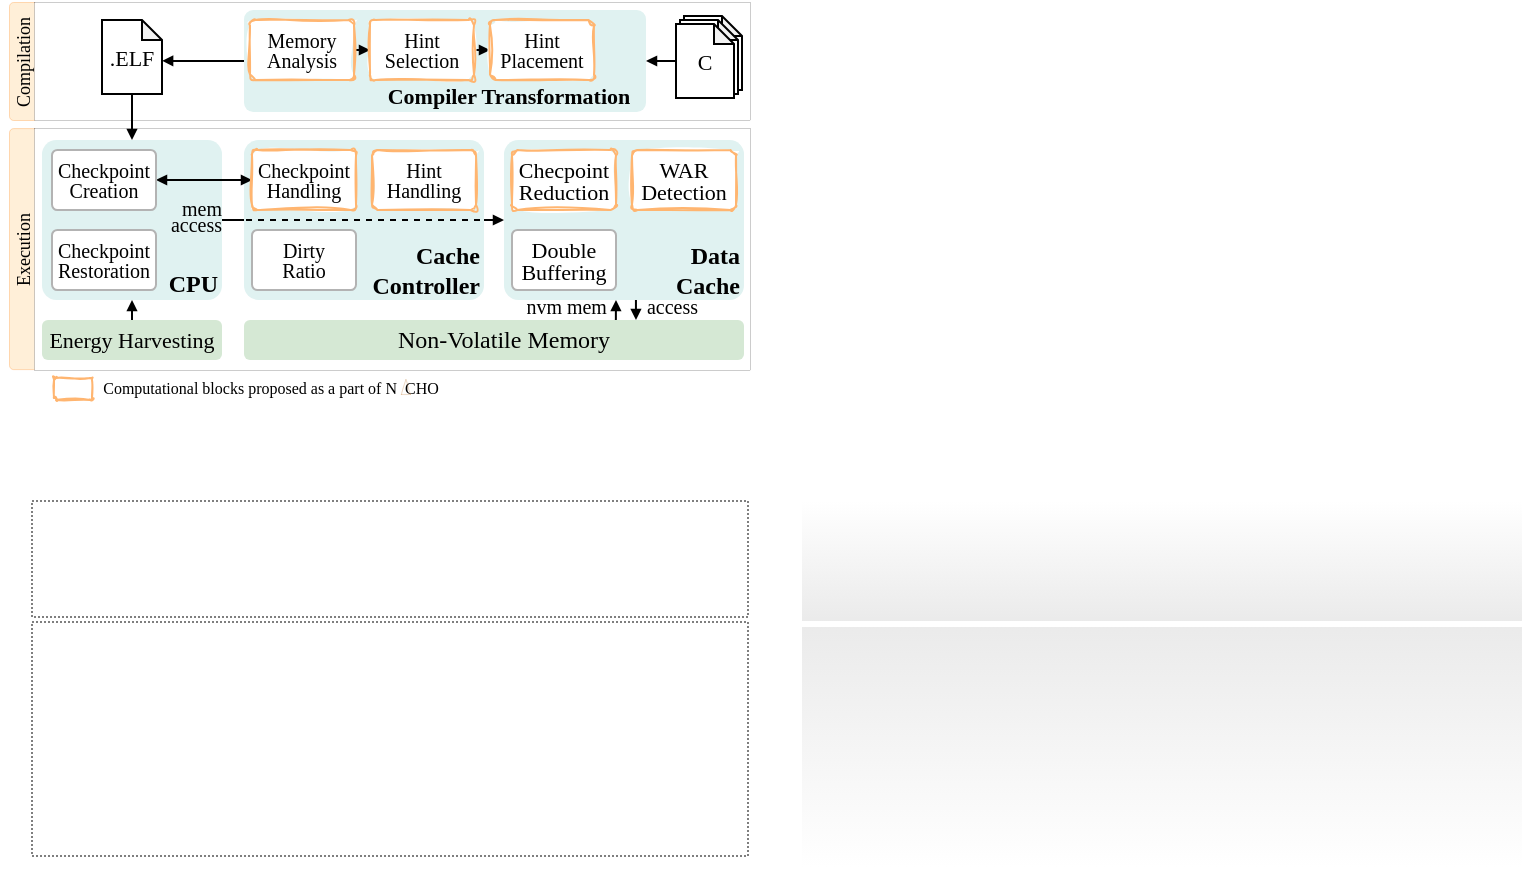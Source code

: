 <mxfile version="19.0.3" type="device"><diagram id="oCWw36TOUuiJYgL5nSwD" name="Page-1"><mxGraphModel dx="71" dy="45" grid="1" gridSize="10" guides="1" tooltips="1" connect="1" arrows="1" fold="1" page="0" pageScale="1" pageWidth="827" pageHeight="1169" math="0" shadow="0"><root><mxCell id="0"/><mxCell id="1" parent="0"/><mxCell id="vWi6K-SwpbCYCw1YOBsL-49" value="&lt;font style=&quot;&quot;&gt;&lt;font style=&quot;font-size: 9px;&quot;&gt;Execution&lt;/font&gt;&lt;br&gt;&lt;/font&gt;" style="rounded=1;whiteSpace=wrap;html=1;glass=0;labelBackgroundColor=none;fontFamily=Linux Biolinum;fontSource=https%3A%2F%2Ffonts.googleapis.com%2Fcss%3Ffamily%3DLinux%2BBiolinum;fontSize=15;strokeColor=#FFB570;strokeWidth=0.5;fillColor=#FFE0B2;align=center;spacingLeft=-1;spacingBottom=0;spacingTop=-5;perimeterSpacing=0;sketch=0;rotation=-90;shadow=0;opacity=50;" vertex="1" parent="1"><mxGeometry x="130.25" y="282.3" width="120.5" height="14" as="geometry"/></mxCell><mxCell id="vWi6K-SwpbCYCw1YOBsL-47" value="&amp;nbsp;" style="rounded=0;whiteSpace=wrap;html=1;fillColor=default;strokeWidth=0.1;strokeColor=#000000;sketch=0;" vertex="1" parent="1"><mxGeometry x="196" y="229" width="358" height="121" as="geometry"/></mxCell><mxCell id="vWi6K-SwpbCYCw1YOBsL-45" value="&lt;font style=&quot;&quot;&gt;&lt;font style=&quot;font-size: 9px;&quot;&gt;Compilation&lt;/font&gt;&lt;br&gt;&lt;/font&gt;" style="rounded=1;whiteSpace=wrap;html=1;glass=0;labelBackgroundColor=none;fontFamily=Linux Biolinum;fontSource=https%3A%2F%2Ffonts.googleapis.com%2Fcss%3Ffamily%3DLinux%2BBiolinum;fontSize=15;strokeColor=#FFB570;strokeWidth=0.5;fillColor=#FFE0B2;align=center;spacingLeft=-1;spacingBottom=0;spacingTop=-5;perimeterSpacing=0;sketch=0;rotation=-90;shadow=0;opacity=50;" vertex="1" parent="1"><mxGeometry x="161" y="188.5" width="59" height="14" as="geometry"/></mxCell><mxCell id="vWi6K-SwpbCYCw1YOBsL-44" value="&amp;nbsp;" style="rounded=0;whiteSpace=wrap;html=1;fillColor=default;strokeWidth=0.1;strokeColor=#000000;sketch=0;" vertex="1" parent="1"><mxGeometry x="196" y="166" width="358" height="59" as="geometry"/></mxCell><mxCell id="ErdKs6_tMDQTG8oeJ5PI-47" value="" style="rounded=0;whiteSpace=wrap;html=1;strokeColor=none;fillColor=default;gradientColor=#CCCCCC;opacity=40;rotation=-180;glass=0;sketch=0;shadow=0;" parent="1" vertex="1"><mxGeometry x="580" y="478.5" width="360" height="120" as="geometry"/></mxCell><mxCell id="ErdKs6_tMDQTG8oeJ5PI-46" value="" style="rounded=0;whiteSpace=wrap;html=1;strokeColor=none;fillColor=default;gradientColor=#CCCCCC;opacity=40;glass=0;sketch=0;shadow=0;" parent="1" vertex="1"><mxGeometry x="580" y="415.5" width="360" height="60" as="geometry"/></mxCell><mxCell id="2" value="" style="endArrow=none;html=1;rounded=0;fontFamily=Linux Biolinum;fontSource=https%3A%2F%2Ffonts.googleapis.com%2Fcss%3Ffamily%3DLinux%2BBiolinum;fontSize=11;startSize=3;endSize=3;exitX=0.75;exitY=0;exitDx=0;exitDy=0;endFill=0;startArrow=block;startFill=1;jumpSize=6;" parent="1" edge="1"><mxGeometry width="50" height="50" relative="1" as="geometry"><mxPoint x="497" y="325" as="sourcePoint"/><mxPoint x="496.96" y="315" as="targetPoint"/></mxGeometry></mxCell><mxCell id="3" value="" style="endArrow=block;html=1;rounded=0;fontFamily=Linux Biolinum;fontSource=https%3A%2F%2Ffonts.googleapis.com%2Fcss%3Ffamily%3DLinux%2BBiolinum;fontSize=11;startSize=3;endSize=3;exitX=0.692;exitY=0;exitDx=0;exitDy=0;exitPerimeter=0;endFill=1;jumpSize=6;" parent="1" edge="1"><mxGeometry width="50" height="50" relative="1" as="geometry"><mxPoint x="486.92" y="325" as="sourcePoint"/><mxPoint x="487" y="315" as="targetPoint"/></mxGeometry></mxCell><mxCell id="4" value="" style="rounded=0;whiteSpace=wrap;html=1;labelBackgroundColor=none;labelBorderColor=none;fontFamily=Linux Biolinum;fontSource=https%3A%2F%2Ffonts.googleapis.com%2Fcss%3Ffamily%3DLinux%2BBiolinum;fontSize=11;strokeColor=default;fillColor=none;dashed=1;dashPattern=1 1;opacity=50;" parent="1" vertex="1"><mxGeometry x="195" y="476" width="358" height="117" as="geometry"/></mxCell><mxCell id="5" value="" style="rounded=0;whiteSpace=wrap;html=1;labelBackgroundColor=none;labelBorderColor=none;fontFamily=Linux Biolinum;fontSource=https%3A%2F%2Ffonts.googleapis.com%2Fcss%3Ffamily%3DLinux%2BBiolinum;fontSize=11;strokeColor=default;fillColor=none;dashed=1;dashPattern=1 1;opacity=50;" parent="1" vertex="1"><mxGeometry x="195" y="415.5" width="358" height="58" as="geometry"/></mxCell><mxCell id="6" value="" style="endArrow=block;startArrow=none;html=1;rounded=0;fontFamily=Linux Biolinum;fontSource=https%3A%2F%2Ffonts.googleapis.com%2Fcss%3Ffamily%3DLinux%2BBiolinum;fontSize=10;endFill=1;startFill=0;startSize=3;endSize=3;jumpSize=6;" parent="1" edge="1"><mxGeometry width="50" height="50" relative="1" as="geometry"><mxPoint x="261" y="275" as="sourcePoint"/><mxPoint x="431" y="275" as="targetPoint"/></mxGeometry></mxCell><mxCell id="7" value="" style="rounded=1;whiteSpace=wrap;html=1;fontFamily=Linux Biolinum;fontSource=https%3A%2F%2Ffonts.googleapis.com%2Fcss%3Ffamily%3DLinux%2BBiolinum;fontSize=23;fillColor=#E0F2F1;strokeColor=none;arcSize=9;sketch=0;fillStyle=auto;shadow=0;" parent="1" vertex="1"><mxGeometry x="431" y="235" width="120" height="80" as="geometry"/></mxCell><mxCell id="8" value="" style="rounded=1;whiteSpace=wrap;html=1;fontFamily=Linux Biolinum;fontSource=https%3A%2F%2Ffonts.googleapis.com%2Fcss%3Ffamily%3DLinux%2BBiolinum;fontSize=23;fillColor=#D5E8D4;strokeColor=none;" parent="1" vertex="1"><mxGeometry x="301" y="325" width="250" height="20" as="geometry"/></mxCell><mxCell id="9" style="edgeStyle=orthogonalEdgeStyle;rounded=0;orthogonalLoop=1;jettySize=auto;html=1;exitX=0;exitY=0.5;exitDx=0;exitDy=0;fontFamily=Linux Biolinum;fontSource=https%3A%2F%2Ffonts.googleapis.com%2Fcss%3Ffamily%3DLinux%2BBiolinum;fontSize=11;startArrow=none;startFill=0;endArrow=block;endFill=1;startSize=3;endSize=3;entryX=1.002;entryY=0.552;entryDx=0;entryDy=0;entryPerimeter=0;jumpSize=6;" parent="1" source="10" target="34" edge="1"><mxGeometry relative="1" as="geometry"><mxPoint x="251" y="195.632" as="targetPoint"/></mxGeometry></mxCell><mxCell id="10" value="" style="rounded=1;whiteSpace=wrap;html=1;fontFamily=Linux Biolinum;fontSource=https%3A%2F%2Ffonts.googleapis.com%2Fcss%3Ffamily%3DLinux%2BBiolinum;fontSize=23;fillColor=#E0F2F1;strokeColor=none;arcSize=9;sketch=0;fillStyle=auto;shadow=0;" parent="1" vertex="1"><mxGeometry x="301" y="170" width="201" height="51" as="geometry"/></mxCell><mxCell id="11" value="" style="rounded=1;whiteSpace=wrap;html=1;fontFamily=Linux Biolinum;fontSource=https%3A%2F%2Ffonts.googleapis.com%2Fcss%3Ffamily%3DLinux%2BBiolinum;fontSize=23;fillColor=#E0F2F1;strokeColor=none;arcSize=9;sketch=0;fillStyle=auto;shadow=0;" parent="1" vertex="1"><mxGeometry x="200" y="235" width="90" height="80" as="geometry"/></mxCell><mxCell id="12" style="edgeStyle=orthogonalEdgeStyle;rounded=0;orthogonalLoop=1;jettySize=auto;html=1;exitX=0.5;exitY=0;exitDx=0;exitDy=0;entryX=0.5;entryY=1;entryDx=0;entryDy=0;fontFamily=Linux Biolinum;fontSource=https%3A%2F%2Ffonts.googleapis.com%2Fcss%3Ffamily%3DLinux%2BBiolinum;fontSize=11;startArrow=none;startFill=0;endArrow=block;endFill=1;startSize=3;endSize=3;jumpSize=6;" parent="1" source="13" target="11" edge="1"><mxGeometry relative="1" as="geometry"/></mxCell><mxCell id="13" value="Energy Harvesting" style="rounded=1;whiteSpace=wrap;html=1;fontFamily=Linux Biolinum;fontSource=https%3A%2F%2Ffonts.googleapis.com%2Fcss%3Ffamily%3DLinux%2BBiolinum;fontSize=11;fillColor=#D5E8D4;strokeColor=none;rotation=0;" parent="1" vertex="1"><mxGeometry x="200" y="325" width="90" height="20" as="geometry"/></mxCell><mxCell id="14" value="" style="rounded=1;whiteSpace=wrap;html=1;fontFamily=Linux Biolinum;fontSource=https%3A%2F%2Ffonts.googleapis.com%2Fcss%3Ffamily%3DLinux%2BBiolinum;fontSize=21;fillColor=#E0F2F1;strokeColor=none;arcSize=9;sketch=0;fillStyle=auto;shadow=0;" parent="1" vertex="1"><mxGeometry x="301" y="235" width="120" height="80" as="geometry"/></mxCell><mxCell id="15" value="&lt;p style=&quot;line-height: 0.8;&quot;&gt;mem&lt;br&gt;access&lt;/p&gt;" style="text;html=1;strokeColor=none;fillColor=none;align=right;verticalAlign=middle;whiteSpace=wrap;rounded=0;fontFamily=Linux Biolinum;fontSource=https%3A%2F%2Ffonts.googleapis.com%2Fcss%3Ffamily%3DLinux%2BBiolinum;fontSize=10;labelBackgroundColor=none;labelBorderColor=none;" parent="1" vertex="1"><mxGeometry x="260.5" y="265" width="30.5" height="15" as="geometry"/></mxCell><mxCell id="17" value="&lt;p style=&quot;line-height: 1;&quot;&gt;WAR Detection&lt;/p&gt;" style="rounded=1;whiteSpace=wrap;html=1;fontFamily=Linux Biolinum;fontSource=https%3A%2F%2Ffonts.googleapis.com%2Fcss%3Ffamily%3DLinux%2BBiolinum;fontSize=11;spacing=2;strokeColor=#FFB570;arcSize=9;sketch=1;fillStyle=solid;" parent="1" vertex="1"><mxGeometry x="495" y="240" width="52" height="30" as="geometry"/></mxCell><mxCell id="18" value="&lt;b style=&quot;font-size: 12px;&quot;&gt;Data Cache&lt;/b&gt;" style="text;html=1;strokeColor=none;fillColor=none;align=right;verticalAlign=middle;whiteSpace=wrap;rounded=0;dashed=1;dashPattern=1 1;labelBackgroundColor=none;labelBorderColor=none;fontFamily=Linux Biolinum;fontSource=https%3A%2F%2Ffonts.googleapis.com%2Fcss%3Ffamily%3DLinux%2BBiolinum;fontSize=12;opacity=50;" parent="1" vertex="1"><mxGeometry x="504" y="285" width="47" height="30" as="geometry"/></mxCell><mxCell id="19" value="&lt;p style=&quot;line-height: 1;&quot;&gt;Checpoint Reduction&lt;/p&gt;" style="rounded=1;whiteSpace=wrap;html=1;fontFamily=Linux Biolinum;fontSource=https%3A%2F%2Ffonts.googleapis.com%2Fcss%3Ffamily%3DLinux%2BBiolinum;fontSize=11;spacing=2;strokeColor=#FFB570;arcSize=9;sketch=1;fillStyle=solid;" parent="1" vertex="1"><mxGeometry x="435" y="240" width="52" height="30" as="geometry"/></mxCell><mxCell id="20" value="&lt;b style=&quot;font-size: 12px; line-height: 1.2;&quot;&gt;Cache&lt;br style=&quot;font-size: 12px;&quot;&gt;Controller&lt;/b&gt;" style="text;html=1;strokeColor=none;fillColor=none;align=right;verticalAlign=middle;whiteSpace=wrap;rounded=0;dashed=1;dashPattern=1 1;labelBackgroundColor=none;labelBorderColor=none;fontFamily=Linux Biolinum;fontSource=https%3A%2F%2Ffonts.googleapis.com%2Fcss%3Ffamily%3DLinux%2BBiolinum;fontSize=12;opacity=50;" parent="1" vertex="1"><mxGeometry x="357" y="285" width="64" height="30" as="geometry"/></mxCell><mxCell id="21" value="&lt;p style=&quot;line-height: 1; font-size: 10px;&quot;&gt;Hint Handling&lt;/p&gt;" style="rounded=1;whiteSpace=wrap;html=1;fontFamily=Linux Biolinum;fontSource=https%3A%2F%2Ffonts.googleapis.com%2Fcss%3Ffamily%3DLinux%2BBiolinum;fontSize=10;spacing=2;strokeColor=#FFB570;arcSize=9;sketch=1;fillStyle=solid;" parent="1" vertex="1"><mxGeometry x="365" y="240" width="52" height="30" as="geometry"/></mxCell><mxCell id="22" value="&lt;p style=&quot;line-height: 1; font-size: 10px;&quot;&gt;Dirty&lt;br&gt;Ratio&lt;/p&gt;" style="rounded=1;whiteSpace=wrap;html=1;fontFamily=Linux Biolinum;fontSource=https%3A%2F%2Ffonts.googleapis.com%2Fcss%3Ffamily%3DLinux%2BBiolinum;fontSize=10;spacing=2;strokeColor=#B3B3B3;arcSize=9;" parent="1" vertex="1"><mxGeometry x="305" y="280" width="52" height="30" as="geometry"/></mxCell><mxCell id="23" value="&lt;p style=&quot;line-height: 1;&quot;&gt;Double Buffering&lt;/p&gt;" style="rounded=1;whiteSpace=wrap;html=1;fontFamily=Linux Biolinum;fontSource=https%3A%2F%2Ffonts.googleapis.com%2Fcss%3Ffamily%3DLinux%2BBiolinum;fontSize=11;spacing=2;strokeColor=#B3B3B3;arcSize=9;" parent="1" vertex="1"><mxGeometry x="435" y="280" width="52" height="30" as="geometry"/></mxCell><mxCell id="24" value="" style="endArrow=none;dashed=1;html=1;rounded=0;fontFamily=Linux Biolinum;fontSource=https%3A%2F%2Ffonts.googleapis.com%2Fcss%3Ffamily%3DLinux%2BBiolinum;fontSize=10;startSize=4;endSize=4;" parent="1" edge="1"><mxGeometry width="50" height="50" relative="1" as="geometry"><mxPoint x="302" y="275" as="sourcePoint"/><mxPoint x="421" y="275" as="targetPoint"/></mxGeometry></mxCell><mxCell id="25" value="" style="endArrow=block;startArrow=block;html=1;rounded=0;fontFamily=Linux Biolinum;fontSource=https%3A%2F%2Ffonts.googleapis.com%2Fcss%3Ffamily%3DLinux%2BBiolinum;fontSize=10;endFill=1;startFill=1;startSize=3;endSize=3;entryX=0;entryY=0.5;entryDx=0;entryDy=0;jumpSize=6;exitX=1;exitY=0.5;exitDx=0;exitDy=0;" parent="1" source="29" target="35" edge="1"><mxGeometry width="50" height="50" relative="1" as="geometry"><mxPoint x="261" y="255" as="sourcePoint"/><mxPoint x="303" y="257" as="targetPoint"/></mxGeometry></mxCell><mxCell id="26" value="&lt;b style=&quot;font-size: 11px;&quot;&gt;Compiler Transformation&lt;/b&gt;" style="text;html=1;align=center;verticalAlign=middle;whiteSpace=wrap;rounded=0;dashed=1;dashPattern=1 1;labelBackgroundColor=none;labelBorderColor=none;fontFamily=Linux Biolinum;fontSource=https%3A%2F%2Ffonts.googleapis.com%2Fcss%3Ffamily%3DLinux%2BBiolinum;fontSize=11;opacity=50;" parent="1" vertex="1"><mxGeometry x="366" y="206.5" width="135" height="12.5" as="geometry"/></mxCell><mxCell id="27" style="edgeStyle=orthogonalEdgeStyle;rounded=0;orthogonalLoop=1;jettySize=auto;html=1;exitX=1;exitY=0.5;exitDx=0;exitDy=0;entryX=0;entryY=0.5;entryDx=0;entryDy=0;fontFamily=Linux Biolinum;fontSource=https%3A%2F%2Ffonts.googleapis.com%2Fcss%3Ffamily%3DLinux%2BBiolinum;fontSize=11;startArrow=none;startFill=0;endArrow=block;endFill=1;startSize=3;endSize=3;jumpSize=6;" parent="1" source="28" target="37" edge="1"><mxGeometry relative="1" as="geometry"/></mxCell><mxCell id="28" value="&lt;p style=&quot;line-height: 1; font-size: 10px;&quot;&gt;Memory Analysis&lt;/p&gt;" style="rounded=1;whiteSpace=wrap;html=1;fontFamily=Linux Biolinum;fontSource=https%3A%2F%2Ffonts.googleapis.com%2Fcss%3Ffamily%3DLinux%2BBiolinum;fontSize=10;spacing=2;strokeColor=#FFB570;arcSize=9;sketch=1;fillStyle=solid;" parent="1" vertex="1"><mxGeometry x="304" y="175" width="52" height="30" as="geometry"/></mxCell><mxCell id="29" value="&lt;p style=&quot;line-height: 1; font-size: 10px;&quot;&gt;Checkpoint Creation&lt;/p&gt;" style="rounded=1;whiteSpace=wrap;html=1;fontFamily=Linux Biolinum;fontSource=https%3A%2F%2Ffonts.googleapis.com%2Fcss%3Ffamily%3DLinux%2BBiolinum;fontSize=10;spacing=2;strokeColor=#B3B3B3;arcSize=9;" parent="1" vertex="1"><mxGeometry x="205" y="240" width="52" height="30" as="geometry"/></mxCell><mxCell id="30" value="&lt;p style=&quot;line-height: 1; font-size: 10px;&quot;&gt;Checkpoint Restoration&lt;/p&gt;" style="rounded=1;whiteSpace=wrap;html=1;fontFamily=Linux Biolinum;fontSource=https%3A%2F%2Ffonts.googleapis.com%2Fcss%3Ffamily%3DLinux%2BBiolinum;fontSize=10;spacing=2;strokeColor=#B3B3B3;arcSize=9;" parent="1" vertex="1"><mxGeometry x="205" y="280" width="52" height="30" as="geometry"/></mxCell><mxCell id="31" value="&lt;b&gt;CPU&lt;/b&gt;" style="text;html=1;strokeColor=none;fillColor=none;align=right;verticalAlign=middle;whiteSpace=wrap;rounded=0;dashed=1;dashPattern=1 1;labelBackgroundColor=none;labelBorderColor=none;fontFamily=Linux Biolinum;fontSource=https%3A%2F%2Ffonts.googleapis.com%2Fcss%3Ffamily%3DLinux%2BBiolinum;fontSize=12;opacity=50;" parent="1" vertex="1"><mxGeometry x="259" y="299" width="31" height="16" as="geometry"/></mxCell><mxCell id="32" value="Non-Volatile Memory" style="text;html=1;strokeColor=none;fillColor=none;align=center;verticalAlign=middle;whiteSpace=wrap;rounded=0;dashed=1;dashPattern=1 1;labelBackgroundColor=none;labelBorderColor=none;fontFamily=Linux Biolinum;fontSource=https%3A%2F%2Ffonts.googleapis.com%2Fcss%3Ffamily%3DLinux%2BBiolinum;fontSize=12;opacity=50;" parent="1" vertex="1"><mxGeometry x="361" y="326.5" width="140" height="17" as="geometry"/></mxCell><mxCell id="33" style="edgeStyle=orthogonalEdgeStyle;rounded=0;orthogonalLoop=1;jettySize=auto;html=1;exitX=0.5;exitY=1;exitDx=0;exitDy=0;exitPerimeter=0;entryX=0.5;entryY=0;entryDx=0;entryDy=0;fontFamily=Linux Biolinum;fontSource=https%3A%2F%2Ffonts.googleapis.com%2Fcss%3Ffamily%3DLinux%2BBiolinum;fontSize=11;startArrow=none;startFill=0;endArrow=block;endFill=1;startSize=3;endSize=3;jumpSize=6;" parent="1" source="34" target="11" edge="1"><mxGeometry relative="1" as="geometry"/></mxCell><mxCell id="34" value=".ELF" style="shape=note;whiteSpace=wrap;html=1;backgroundOutline=1;darkOpacity=0.05;rounded=1;labelBackgroundColor=none;labelBorderColor=none;fontFamily=Linux Biolinum;fontSource=https%3A%2F%2Ffonts.googleapis.com%2Fcss%3Ffamily%3DLinux%2BBiolinum;fontSize=11;fillColor=default;strokeColor=default;size=10;" parent="1" vertex="1"><mxGeometry x="230" y="175" width="30" height="37" as="geometry"/></mxCell><mxCell id="35" value="&lt;p style=&quot;line-height: 1; font-size: 10px;&quot;&gt;Checkpoint&lt;br style=&quot;font-size: 10px;&quot;&gt;&lt;span style=&quot;background-color: initial; font-size: 10px;&quot;&gt;Handling&lt;/span&gt;&lt;/p&gt;" style="rounded=1;whiteSpace=wrap;html=1;fontFamily=Linux Biolinum;fontSource=https%3A%2F%2Ffonts.googleapis.com%2Fcss%3Ffamily%3DLinux%2BBiolinum;fontSize=10;spacing=2;strokeColor=#FFB570;arcSize=9;sketch=1;fillStyle=solid;" parent="1" vertex="1"><mxGeometry x="305" y="240" width="52" height="30" as="geometry"/></mxCell><mxCell id="36" style="edgeStyle=orthogonalEdgeStyle;rounded=0;orthogonalLoop=1;jettySize=auto;html=1;exitX=1;exitY=0.5;exitDx=0;exitDy=0;entryX=0;entryY=0.5;entryDx=0;entryDy=0;fontFamily=Linux Biolinum;fontSource=https%3A%2F%2Ffonts.googleapis.com%2Fcss%3Ffamily%3DLinux%2BBiolinum;fontSize=11;startArrow=none;startFill=0;endArrow=block;endFill=1;startSize=3;endSize=3;jumpSize=6;" parent="1" source="37" target="38" edge="1"><mxGeometry relative="1" as="geometry"/></mxCell><mxCell id="37" value="&lt;p style=&quot;line-height: 1; font-size: 10px;&quot;&gt;Hint Selection&lt;/p&gt;" style="rounded=1;whiteSpace=wrap;html=1;fontFamily=Linux Biolinum;fontSource=https%3A%2F%2Ffonts.googleapis.com%2Fcss%3Ffamily%3DLinux%2BBiolinum;fontSize=10;spacing=2;strokeColor=#FFB570;arcSize=9;sketch=1;fillStyle=solid;" parent="1" vertex="1"><mxGeometry x="364" y="175" width="52" height="30" as="geometry"/></mxCell><mxCell id="38" value="&lt;p style=&quot;line-height: 1; font-size: 10px;&quot;&gt;Hint&lt;br&gt;Placement&lt;/p&gt;" style="rounded=1;whiteSpace=wrap;html=1;fontFamily=Linux Biolinum;fontSource=https%3A%2F%2Ffonts.googleapis.com%2Fcss%3Ffamily%3DLinux%2BBiolinum;fontSize=10;spacing=2;strokeColor=#FFB570;arcSize=9;sketch=1;fillStyle=solid;" parent="1" vertex="1"><mxGeometry x="424" y="175" width="52" height="30" as="geometry"/></mxCell><mxCell id="39" value="" style="group" parent="1" vertex="1" connectable="0"><mxGeometry x="517" y="173" width="33" height="41" as="geometry"/></mxCell><mxCell id="40" value="C" style="shape=note;whiteSpace=wrap;html=1;backgroundOutline=1;darkOpacity=0.05;rounded=1;labelBackgroundColor=none;labelBorderColor=none;fontFamily=Linux Biolinum;fontSource=https%3A%2F%2Ffonts.googleapis.com%2Fcss%3Ffamily%3DLinux%2BBiolinum;fontSize=11;fillColor=none;strokeColor=default;size=10;" parent="39" vertex="1"><mxGeometry x="4" width="29" height="37" as="geometry"/></mxCell><mxCell id="41" value="" style="shape=note;whiteSpace=wrap;html=1;backgroundOutline=1;darkOpacity=0.05;rounded=1;labelBackgroundColor=none;labelBorderColor=none;fontFamily=Linux Biolinum;fontSource=https%3A%2F%2Ffonts.googleapis.com%2Fcss%3Ffamily%3DLinux%2BBiolinum;fontSize=11;fillColor=default;strokeColor=default;size=10;" parent="39" vertex="1"><mxGeometry x="2" y="2" width="29" height="37" as="geometry"/></mxCell><mxCell id="42" value="C" style="shape=note;whiteSpace=wrap;html=1;backgroundOutline=1;darkOpacity=0.05;rounded=1;labelBackgroundColor=none;labelBorderColor=none;fontFamily=Linux Biolinum;fontSource=https%3A%2F%2Ffonts.googleapis.com%2Fcss%3Ffamily%3DLinux%2BBiolinum;fontSize=11;fillColor=default;strokeColor=default;size=10;" parent="39" vertex="1"><mxGeometry y="4" width="29" height="37" as="geometry"/></mxCell><mxCell id="43" style="edgeStyle=orthogonalEdgeStyle;rounded=0;orthogonalLoop=1;jettySize=auto;html=1;exitX=0;exitY=0.5;exitDx=0;exitDy=0;exitPerimeter=0;entryX=1;entryY=0.5;entryDx=0;entryDy=0;fontFamily=Linux Biolinum;fontSource=https%3A%2F%2Ffonts.googleapis.com%2Fcss%3Ffamily%3DLinux%2BBiolinum;fontSize=11;startArrow=none;startFill=0;endArrow=block;endFill=1;startSize=3;endSize=3;jumpSize=6;" parent="1" source="42" target="10" edge="1"><mxGeometry relative="1" as="geometry"/></mxCell><mxCell id="ErdKs6_tMDQTG8oeJ5PI-45" value="&lt;p style=&quot;line-height: 0;&quot;&gt;nvm mem&amp;nbsp; &amp;nbsp; &amp;nbsp; &amp;nbsp; access&lt;/p&gt;" style="text;html=1;strokeColor=none;fillColor=none;align=right;verticalAlign=middle;whiteSpace=wrap;rounded=0;fontFamily=Linux Biolinum;fontSource=https%3A%2F%2Ffonts.googleapis.com%2Fcss%3Ffamily%3DLinux%2BBiolinum;fontSize=10;labelBackgroundColor=none;labelBorderColor=none;" parent="1" vertex="1"><mxGeometry x="438" y="313" width="92" height="10" as="geometry"/></mxCell><mxCell id="vWi6K-SwpbCYCw1YOBsL-51" value="&lt;p style=&quot;line-height: 1; font-size: 10px;&quot;&gt;&lt;br&gt;&lt;/p&gt;" style="rounded=1;whiteSpace=wrap;html=1;fontFamily=Linux Biolinum;fontSource=https%3A%2F%2Ffonts.googleapis.com%2Fcss%3Ffamily%3DLinux%2BBiolinum;fontSize=10;spacing=2;strokeColor=#FFB570;arcSize=9;sketch=1;fillStyle=solid;" vertex="1" parent="1"><mxGeometry x="206" y="354" width="19" height="11" as="geometry"/></mxCell><mxCell id="vWi6K-SwpbCYCw1YOBsL-52" value="&lt;font style=&quot;font-size: 8px;&quot; data-font-src=&quot;https://fonts.googleapis.com/css?family=Linux+Biolinum&quot; face=&quot;Linux Biolinum&quot;&gt;Computational blocks proposed as a part of N&amp;nbsp; CHO&lt;/font&gt;" style="text;html=1;strokeColor=none;fillColor=none;align=center;verticalAlign=middle;whiteSpace=wrap;rounded=0;shadow=0;glass=0;sketch=0;fillStyle=auto;fontSize=9;opacity=50;" vertex="1" parent="1"><mxGeometry x="223" y="354" width="183" height="10" as="geometry"/></mxCell><mxCell id="vWi6K-SwpbCYCw1YOBsL-67" value="" style="triangle;whiteSpace=wrap;html=1;rounded=0;shadow=0;glass=0;sketch=1;fillStyle=cross-hatch;fontFamily=Linux Biolinum;fontSource=https%3A%2F%2Ffonts.googleapis.com%2Fcss%3Ffamily%3DLinux%2BBiolinum;fontSize=8;strokeColor=#C78D57;strokeWidth=0.1;fillColor=#FFB570;rotation=-90;" vertex="1" parent="1"><mxGeometry x="378" y="356" width="7.43" height="4.56" as="geometry"/></mxCell></root></mxGraphModel></diagram></mxfile>